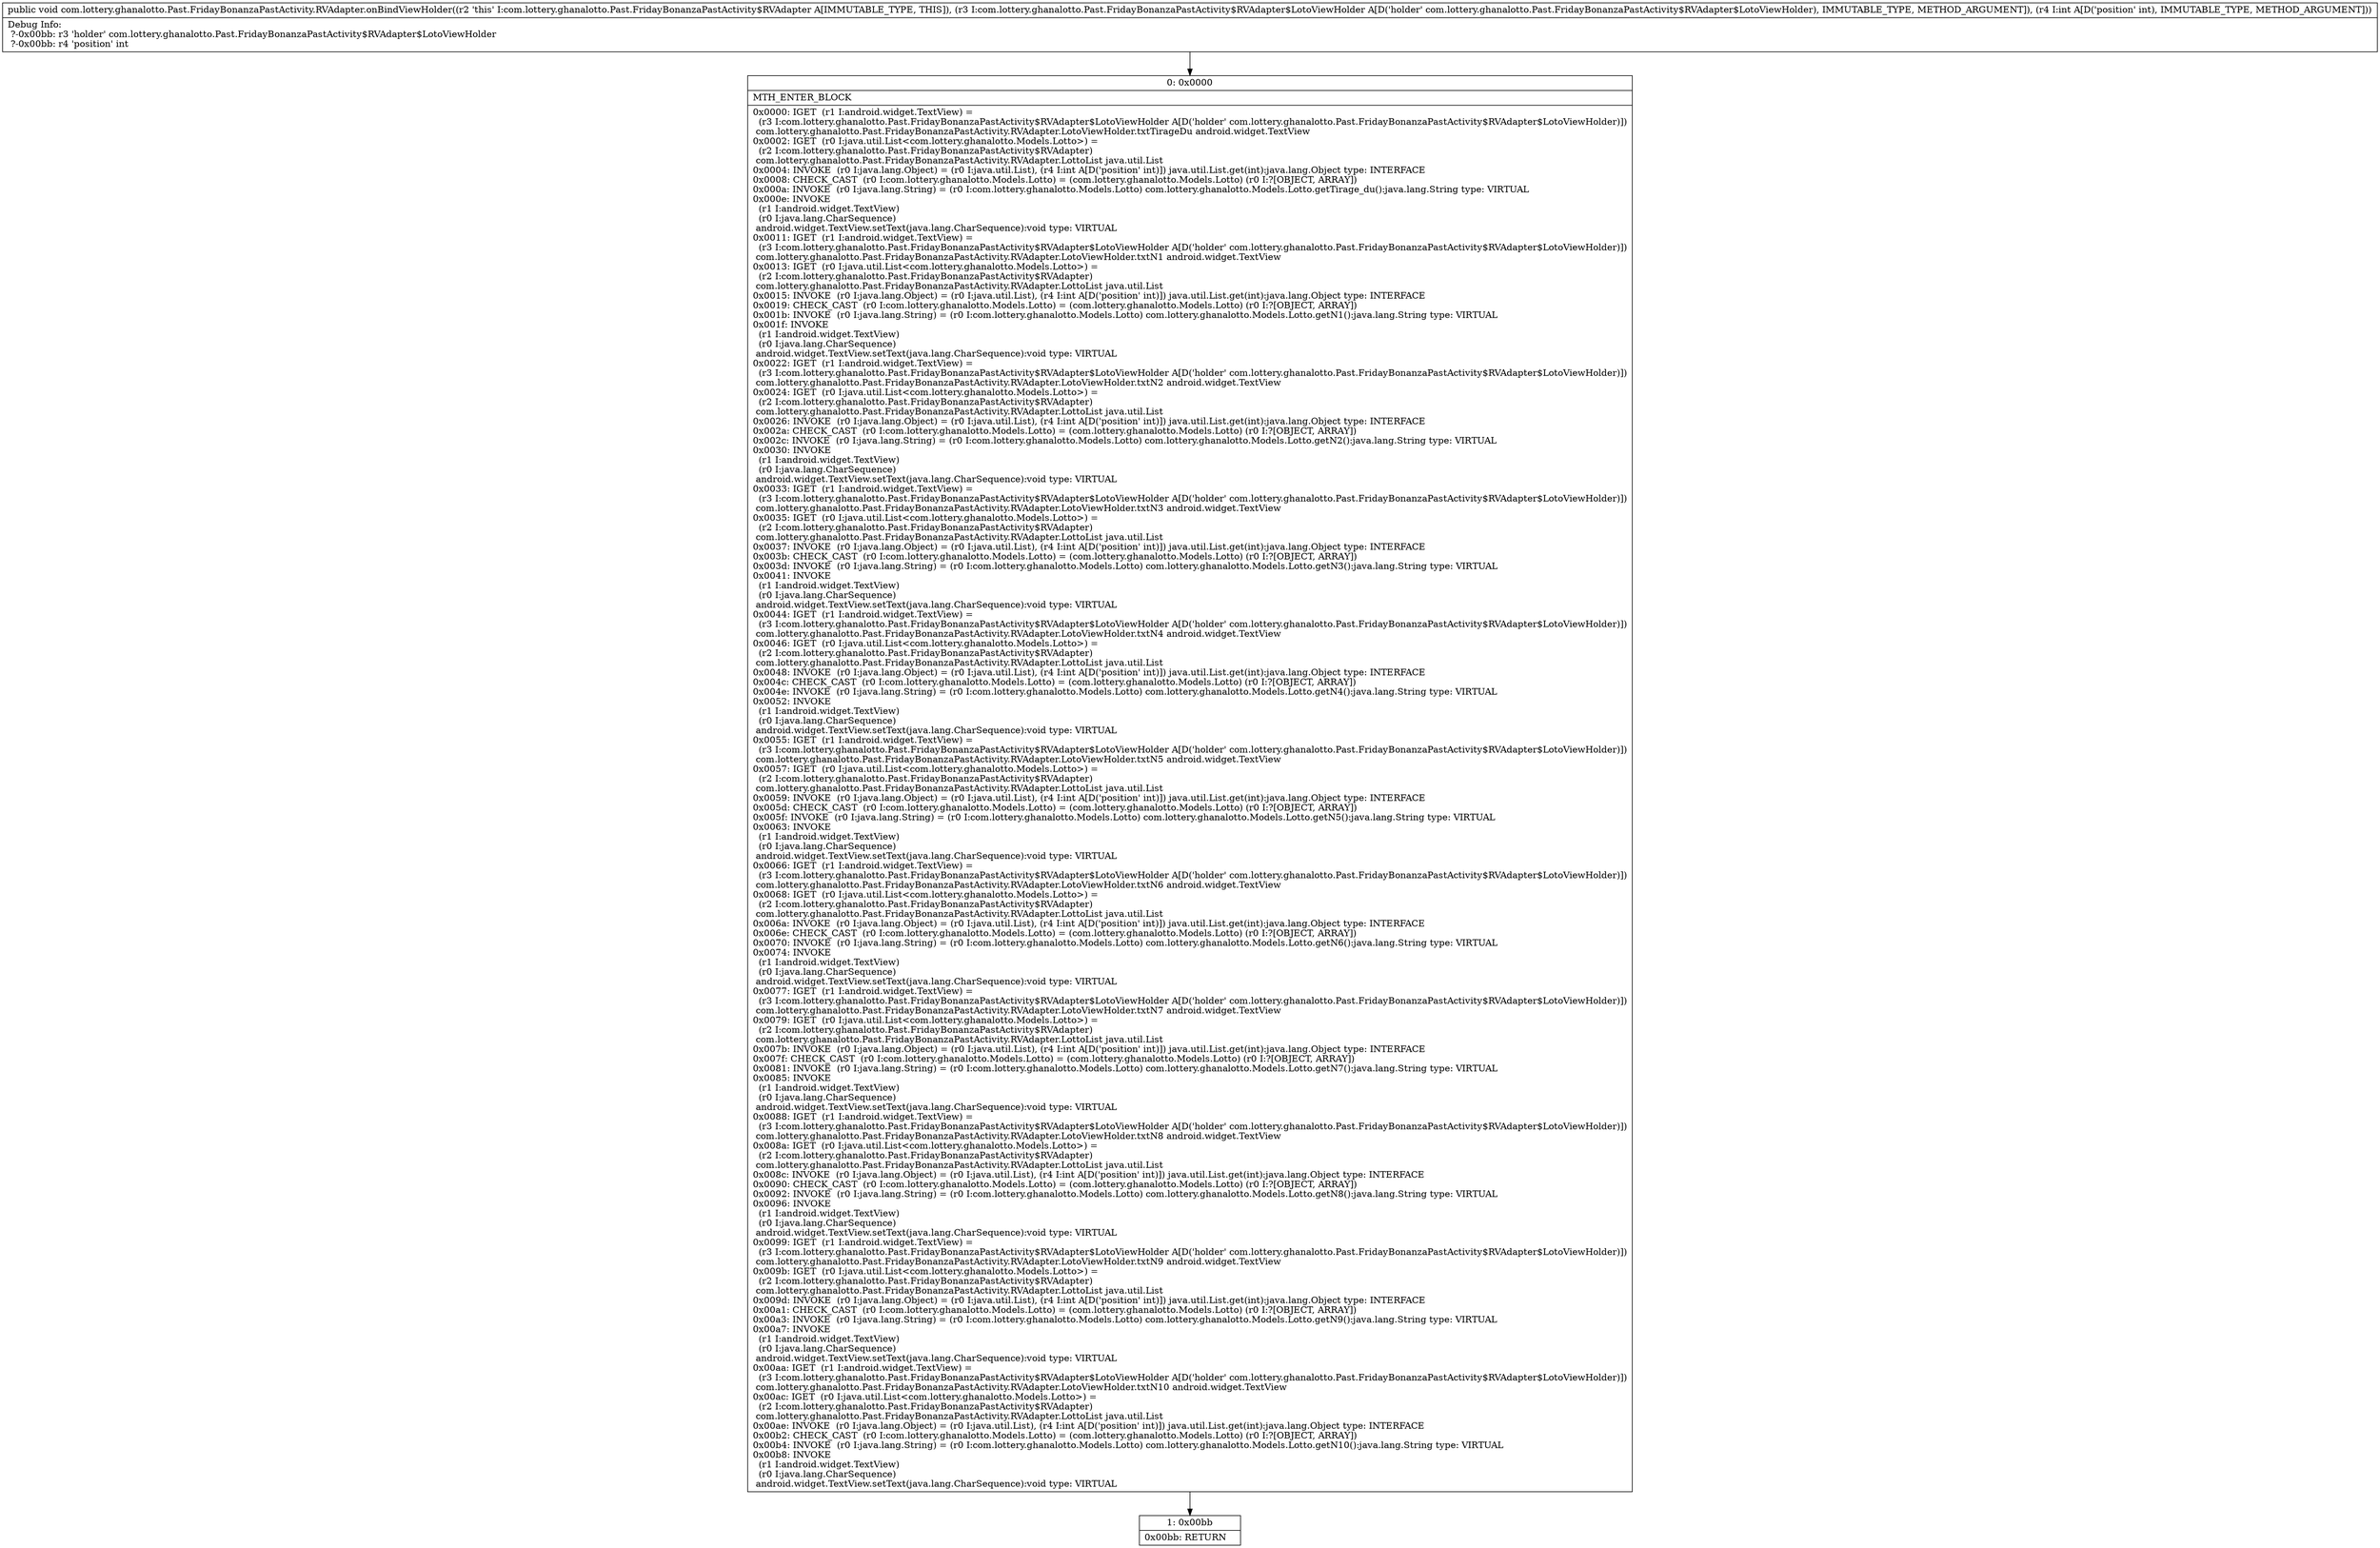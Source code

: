 digraph "CFG forcom.lottery.ghanalotto.Past.FridayBonanzaPastActivity.RVAdapter.onBindViewHolder(Lcom\/lottery\/ghanalotto\/Past\/FridayBonanzaPastActivity$RVAdapter$LotoViewHolder;I)V" {
Node_0 [shape=record,label="{0\:\ 0x0000|MTH_ENTER_BLOCK\l|0x0000: IGET  (r1 I:android.widget.TextView) = \l  (r3 I:com.lottery.ghanalotto.Past.FridayBonanzaPastActivity$RVAdapter$LotoViewHolder A[D('holder' com.lottery.ghanalotto.Past.FridayBonanzaPastActivity$RVAdapter$LotoViewHolder)])\l com.lottery.ghanalotto.Past.FridayBonanzaPastActivity.RVAdapter.LotoViewHolder.txtTirageDu android.widget.TextView \l0x0002: IGET  (r0 I:java.util.List\<com.lottery.ghanalotto.Models.Lotto\>) = \l  (r2 I:com.lottery.ghanalotto.Past.FridayBonanzaPastActivity$RVAdapter)\l com.lottery.ghanalotto.Past.FridayBonanzaPastActivity.RVAdapter.LottoList java.util.List \l0x0004: INVOKE  (r0 I:java.lang.Object) = (r0 I:java.util.List), (r4 I:int A[D('position' int)]) java.util.List.get(int):java.lang.Object type: INTERFACE \l0x0008: CHECK_CAST  (r0 I:com.lottery.ghanalotto.Models.Lotto) = (com.lottery.ghanalotto.Models.Lotto) (r0 I:?[OBJECT, ARRAY]) \l0x000a: INVOKE  (r0 I:java.lang.String) = (r0 I:com.lottery.ghanalotto.Models.Lotto) com.lottery.ghanalotto.Models.Lotto.getTirage_du():java.lang.String type: VIRTUAL \l0x000e: INVOKE  \l  (r1 I:android.widget.TextView)\l  (r0 I:java.lang.CharSequence)\l android.widget.TextView.setText(java.lang.CharSequence):void type: VIRTUAL \l0x0011: IGET  (r1 I:android.widget.TextView) = \l  (r3 I:com.lottery.ghanalotto.Past.FridayBonanzaPastActivity$RVAdapter$LotoViewHolder A[D('holder' com.lottery.ghanalotto.Past.FridayBonanzaPastActivity$RVAdapter$LotoViewHolder)])\l com.lottery.ghanalotto.Past.FridayBonanzaPastActivity.RVAdapter.LotoViewHolder.txtN1 android.widget.TextView \l0x0013: IGET  (r0 I:java.util.List\<com.lottery.ghanalotto.Models.Lotto\>) = \l  (r2 I:com.lottery.ghanalotto.Past.FridayBonanzaPastActivity$RVAdapter)\l com.lottery.ghanalotto.Past.FridayBonanzaPastActivity.RVAdapter.LottoList java.util.List \l0x0015: INVOKE  (r0 I:java.lang.Object) = (r0 I:java.util.List), (r4 I:int A[D('position' int)]) java.util.List.get(int):java.lang.Object type: INTERFACE \l0x0019: CHECK_CAST  (r0 I:com.lottery.ghanalotto.Models.Lotto) = (com.lottery.ghanalotto.Models.Lotto) (r0 I:?[OBJECT, ARRAY]) \l0x001b: INVOKE  (r0 I:java.lang.String) = (r0 I:com.lottery.ghanalotto.Models.Lotto) com.lottery.ghanalotto.Models.Lotto.getN1():java.lang.String type: VIRTUAL \l0x001f: INVOKE  \l  (r1 I:android.widget.TextView)\l  (r0 I:java.lang.CharSequence)\l android.widget.TextView.setText(java.lang.CharSequence):void type: VIRTUAL \l0x0022: IGET  (r1 I:android.widget.TextView) = \l  (r3 I:com.lottery.ghanalotto.Past.FridayBonanzaPastActivity$RVAdapter$LotoViewHolder A[D('holder' com.lottery.ghanalotto.Past.FridayBonanzaPastActivity$RVAdapter$LotoViewHolder)])\l com.lottery.ghanalotto.Past.FridayBonanzaPastActivity.RVAdapter.LotoViewHolder.txtN2 android.widget.TextView \l0x0024: IGET  (r0 I:java.util.List\<com.lottery.ghanalotto.Models.Lotto\>) = \l  (r2 I:com.lottery.ghanalotto.Past.FridayBonanzaPastActivity$RVAdapter)\l com.lottery.ghanalotto.Past.FridayBonanzaPastActivity.RVAdapter.LottoList java.util.List \l0x0026: INVOKE  (r0 I:java.lang.Object) = (r0 I:java.util.List), (r4 I:int A[D('position' int)]) java.util.List.get(int):java.lang.Object type: INTERFACE \l0x002a: CHECK_CAST  (r0 I:com.lottery.ghanalotto.Models.Lotto) = (com.lottery.ghanalotto.Models.Lotto) (r0 I:?[OBJECT, ARRAY]) \l0x002c: INVOKE  (r0 I:java.lang.String) = (r0 I:com.lottery.ghanalotto.Models.Lotto) com.lottery.ghanalotto.Models.Lotto.getN2():java.lang.String type: VIRTUAL \l0x0030: INVOKE  \l  (r1 I:android.widget.TextView)\l  (r0 I:java.lang.CharSequence)\l android.widget.TextView.setText(java.lang.CharSequence):void type: VIRTUAL \l0x0033: IGET  (r1 I:android.widget.TextView) = \l  (r3 I:com.lottery.ghanalotto.Past.FridayBonanzaPastActivity$RVAdapter$LotoViewHolder A[D('holder' com.lottery.ghanalotto.Past.FridayBonanzaPastActivity$RVAdapter$LotoViewHolder)])\l com.lottery.ghanalotto.Past.FridayBonanzaPastActivity.RVAdapter.LotoViewHolder.txtN3 android.widget.TextView \l0x0035: IGET  (r0 I:java.util.List\<com.lottery.ghanalotto.Models.Lotto\>) = \l  (r2 I:com.lottery.ghanalotto.Past.FridayBonanzaPastActivity$RVAdapter)\l com.lottery.ghanalotto.Past.FridayBonanzaPastActivity.RVAdapter.LottoList java.util.List \l0x0037: INVOKE  (r0 I:java.lang.Object) = (r0 I:java.util.List), (r4 I:int A[D('position' int)]) java.util.List.get(int):java.lang.Object type: INTERFACE \l0x003b: CHECK_CAST  (r0 I:com.lottery.ghanalotto.Models.Lotto) = (com.lottery.ghanalotto.Models.Lotto) (r0 I:?[OBJECT, ARRAY]) \l0x003d: INVOKE  (r0 I:java.lang.String) = (r0 I:com.lottery.ghanalotto.Models.Lotto) com.lottery.ghanalotto.Models.Lotto.getN3():java.lang.String type: VIRTUAL \l0x0041: INVOKE  \l  (r1 I:android.widget.TextView)\l  (r0 I:java.lang.CharSequence)\l android.widget.TextView.setText(java.lang.CharSequence):void type: VIRTUAL \l0x0044: IGET  (r1 I:android.widget.TextView) = \l  (r3 I:com.lottery.ghanalotto.Past.FridayBonanzaPastActivity$RVAdapter$LotoViewHolder A[D('holder' com.lottery.ghanalotto.Past.FridayBonanzaPastActivity$RVAdapter$LotoViewHolder)])\l com.lottery.ghanalotto.Past.FridayBonanzaPastActivity.RVAdapter.LotoViewHolder.txtN4 android.widget.TextView \l0x0046: IGET  (r0 I:java.util.List\<com.lottery.ghanalotto.Models.Lotto\>) = \l  (r2 I:com.lottery.ghanalotto.Past.FridayBonanzaPastActivity$RVAdapter)\l com.lottery.ghanalotto.Past.FridayBonanzaPastActivity.RVAdapter.LottoList java.util.List \l0x0048: INVOKE  (r0 I:java.lang.Object) = (r0 I:java.util.List), (r4 I:int A[D('position' int)]) java.util.List.get(int):java.lang.Object type: INTERFACE \l0x004c: CHECK_CAST  (r0 I:com.lottery.ghanalotto.Models.Lotto) = (com.lottery.ghanalotto.Models.Lotto) (r0 I:?[OBJECT, ARRAY]) \l0x004e: INVOKE  (r0 I:java.lang.String) = (r0 I:com.lottery.ghanalotto.Models.Lotto) com.lottery.ghanalotto.Models.Lotto.getN4():java.lang.String type: VIRTUAL \l0x0052: INVOKE  \l  (r1 I:android.widget.TextView)\l  (r0 I:java.lang.CharSequence)\l android.widget.TextView.setText(java.lang.CharSequence):void type: VIRTUAL \l0x0055: IGET  (r1 I:android.widget.TextView) = \l  (r3 I:com.lottery.ghanalotto.Past.FridayBonanzaPastActivity$RVAdapter$LotoViewHolder A[D('holder' com.lottery.ghanalotto.Past.FridayBonanzaPastActivity$RVAdapter$LotoViewHolder)])\l com.lottery.ghanalotto.Past.FridayBonanzaPastActivity.RVAdapter.LotoViewHolder.txtN5 android.widget.TextView \l0x0057: IGET  (r0 I:java.util.List\<com.lottery.ghanalotto.Models.Lotto\>) = \l  (r2 I:com.lottery.ghanalotto.Past.FridayBonanzaPastActivity$RVAdapter)\l com.lottery.ghanalotto.Past.FridayBonanzaPastActivity.RVAdapter.LottoList java.util.List \l0x0059: INVOKE  (r0 I:java.lang.Object) = (r0 I:java.util.List), (r4 I:int A[D('position' int)]) java.util.List.get(int):java.lang.Object type: INTERFACE \l0x005d: CHECK_CAST  (r0 I:com.lottery.ghanalotto.Models.Lotto) = (com.lottery.ghanalotto.Models.Lotto) (r0 I:?[OBJECT, ARRAY]) \l0x005f: INVOKE  (r0 I:java.lang.String) = (r0 I:com.lottery.ghanalotto.Models.Lotto) com.lottery.ghanalotto.Models.Lotto.getN5():java.lang.String type: VIRTUAL \l0x0063: INVOKE  \l  (r1 I:android.widget.TextView)\l  (r0 I:java.lang.CharSequence)\l android.widget.TextView.setText(java.lang.CharSequence):void type: VIRTUAL \l0x0066: IGET  (r1 I:android.widget.TextView) = \l  (r3 I:com.lottery.ghanalotto.Past.FridayBonanzaPastActivity$RVAdapter$LotoViewHolder A[D('holder' com.lottery.ghanalotto.Past.FridayBonanzaPastActivity$RVAdapter$LotoViewHolder)])\l com.lottery.ghanalotto.Past.FridayBonanzaPastActivity.RVAdapter.LotoViewHolder.txtN6 android.widget.TextView \l0x0068: IGET  (r0 I:java.util.List\<com.lottery.ghanalotto.Models.Lotto\>) = \l  (r2 I:com.lottery.ghanalotto.Past.FridayBonanzaPastActivity$RVAdapter)\l com.lottery.ghanalotto.Past.FridayBonanzaPastActivity.RVAdapter.LottoList java.util.List \l0x006a: INVOKE  (r0 I:java.lang.Object) = (r0 I:java.util.List), (r4 I:int A[D('position' int)]) java.util.List.get(int):java.lang.Object type: INTERFACE \l0x006e: CHECK_CAST  (r0 I:com.lottery.ghanalotto.Models.Lotto) = (com.lottery.ghanalotto.Models.Lotto) (r0 I:?[OBJECT, ARRAY]) \l0x0070: INVOKE  (r0 I:java.lang.String) = (r0 I:com.lottery.ghanalotto.Models.Lotto) com.lottery.ghanalotto.Models.Lotto.getN6():java.lang.String type: VIRTUAL \l0x0074: INVOKE  \l  (r1 I:android.widget.TextView)\l  (r0 I:java.lang.CharSequence)\l android.widget.TextView.setText(java.lang.CharSequence):void type: VIRTUAL \l0x0077: IGET  (r1 I:android.widget.TextView) = \l  (r3 I:com.lottery.ghanalotto.Past.FridayBonanzaPastActivity$RVAdapter$LotoViewHolder A[D('holder' com.lottery.ghanalotto.Past.FridayBonanzaPastActivity$RVAdapter$LotoViewHolder)])\l com.lottery.ghanalotto.Past.FridayBonanzaPastActivity.RVAdapter.LotoViewHolder.txtN7 android.widget.TextView \l0x0079: IGET  (r0 I:java.util.List\<com.lottery.ghanalotto.Models.Lotto\>) = \l  (r2 I:com.lottery.ghanalotto.Past.FridayBonanzaPastActivity$RVAdapter)\l com.lottery.ghanalotto.Past.FridayBonanzaPastActivity.RVAdapter.LottoList java.util.List \l0x007b: INVOKE  (r0 I:java.lang.Object) = (r0 I:java.util.List), (r4 I:int A[D('position' int)]) java.util.List.get(int):java.lang.Object type: INTERFACE \l0x007f: CHECK_CAST  (r0 I:com.lottery.ghanalotto.Models.Lotto) = (com.lottery.ghanalotto.Models.Lotto) (r0 I:?[OBJECT, ARRAY]) \l0x0081: INVOKE  (r0 I:java.lang.String) = (r0 I:com.lottery.ghanalotto.Models.Lotto) com.lottery.ghanalotto.Models.Lotto.getN7():java.lang.String type: VIRTUAL \l0x0085: INVOKE  \l  (r1 I:android.widget.TextView)\l  (r0 I:java.lang.CharSequence)\l android.widget.TextView.setText(java.lang.CharSequence):void type: VIRTUAL \l0x0088: IGET  (r1 I:android.widget.TextView) = \l  (r3 I:com.lottery.ghanalotto.Past.FridayBonanzaPastActivity$RVAdapter$LotoViewHolder A[D('holder' com.lottery.ghanalotto.Past.FridayBonanzaPastActivity$RVAdapter$LotoViewHolder)])\l com.lottery.ghanalotto.Past.FridayBonanzaPastActivity.RVAdapter.LotoViewHolder.txtN8 android.widget.TextView \l0x008a: IGET  (r0 I:java.util.List\<com.lottery.ghanalotto.Models.Lotto\>) = \l  (r2 I:com.lottery.ghanalotto.Past.FridayBonanzaPastActivity$RVAdapter)\l com.lottery.ghanalotto.Past.FridayBonanzaPastActivity.RVAdapter.LottoList java.util.List \l0x008c: INVOKE  (r0 I:java.lang.Object) = (r0 I:java.util.List), (r4 I:int A[D('position' int)]) java.util.List.get(int):java.lang.Object type: INTERFACE \l0x0090: CHECK_CAST  (r0 I:com.lottery.ghanalotto.Models.Lotto) = (com.lottery.ghanalotto.Models.Lotto) (r0 I:?[OBJECT, ARRAY]) \l0x0092: INVOKE  (r0 I:java.lang.String) = (r0 I:com.lottery.ghanalotto.Models.Lotto) com.lottery.ghanalotto.Models.Lotto.getN8():java.lang.String type: VIRTUAL \l0x0096: INVOKE  \l  (r1 I:android.widget.TextView)\l  (r0 I:java.lang.CharSequence)\l android.widget.TextView.setText(java.lang.CharSequence):void type: VIRTUAL \l0x0099: IGET  (r1 I:android.widget.TextView) = \l  (r3 I:com.lottery.ghanalotto.Past.FridayBonanzaPastActivity$RVAdapter$LotoViewHolder A[D('holder' com.lottery.ghanalotto.Past.FridayBonanzaPastActivity$RVAdapter$LotoViewHolder)])\l com.lottery.ghanalotto.Past.FridayBonanzaPastActivity.RVAdapter.LotoViewHolder.txtN9 android.widget.TextView \l0x009b: IGET  (r0 I:java.util.List\<com.lottery.ghanalotto.Models.Lotto\>) = \l  (r2 I:com.lottery.ghanalotto.Past.FridayBonanzaPastActivity$RVAdapter)\l com.lottery.ghanalotto.Past.FridayBonanzaPastActivity.RVAdapter.LottoList java.util.List \l0x009d: INVOKE  (r0 I:java.lang.Object) = (r0 I:java.util.List), (r4 I:int A[D('position' int)]) java.util.List.get(int):java.lang.Object type: INTERFACE \l0x00a1: CHECK_CAST  (r0 I:com.lottery.ghanalotto.Models.Lotto) = (com.lottery.ghanalotto.Models.Lotto) (r0 I:?[OBJECT, ARRAY]) \l0x00a3: INVOKE  (r0 I:java.lang.String) = (r0 I:com.lottery.ghanalotto.Models.Lotto) com.lottery.ghanalotto.Models.Lotto.getN9():java.lang.String type: VIRTUAL \l0x00a7: INVOKE  \l  (r1 I:android.widget.TextView)\l  (r0 I:java.lang.CharSequence)\l android.widget.TextView.setText(java.lang.CharSequence):void type: VIRTUAL \l0x00aa: IGET  (r1 I:android.widget.TextView) = \l  (r3 I:com.lottery.ghanalotto.Past.FridayBonanzaPastActivity$RVAdapter$LotoViewHolder A[D('holder' com.lottery.ghanalotto.Past.FridayBonanzaPastActivity$RVAdapter$LotoViewHolder)])\l com.lottery.ghanalotto.Past.FridayBonanzaPastActivity.RVAdapter.LotoViewHolder.txtN10 android.widget.TextView \l0x00ac: IGET  (r0 I:java.util.List\<com.lottery.ghanalotto.Models.Lotto\>) = \l  (r2 I:com.lottery.ghanalotto.Past.FridayBonanzaPastActivity$RVAdapter)\l com.lottery.ghanalotto.Past.FridayBonanzaPastActivity.RVAdapter.LottoList java.util.List \l0x00ae: INVOKE  (r0 I:java.lang.Object) = (r0 I:java.util.List), (r4 I:int A[D('position' int)]) java.util.List.get(int):java.lang.Object type: INTERFACE \l0x00b2: CHECK_CAST  (r0 I:com.lottery.ghanalotto.Models.Lotto) = (com.lottery.ghanalotto.Models.Lotto) (r0 I:?[OBJECT, ARRAY]) \l0x00b4: INVOKE  (r0 I:java.lang.String) = (r0 I:com.lottery.ghanalotto.Models.Lotto) com.lottery.ghanalotto.Models.Lotto.getN10():java.lang.String type: VIRTUAL \l0x00b8: INVOKE  \l  (r1 I:android.widget.TextView)\l  (r0 I:java.lang.CharSequence)\l android.widget.TextView.setText(java.lang.CharSequence):void type: VIRTUAL \l}"];
Node_1 [shape=record,label="{1\:\ 0x00bb|0x00bb: RETURN   \l}"];
MethodNode[shape=record,label="{public void com.lottery.ghanalotto.Past.FridayBonanzaPastActivity.RVAdapter.onBindViewHolder((r2 'this' I:com.lottery.ghanalotto.Past.FridayBonanzaPastActivity$RVAdapter A[IMMUTABLE_TYPE, THIS]), (r3 I:com.lottery.ghanalotto.Past.FridayBonanzaPastActivity$RVAdapter$LotoViewHolder A[D('holder' com.lottery.ghanalotto.Past.FridayBonanzaPastActivity$RVAdapter$LotoViewHolder), IMMUTABLE_TYPE, METHOD_ARGUMENT]), (r4 I:int A[D('position' int), IMMUTABLE_TYPE, METHOD_ARGUMENT]))  | Debug Info:\l  ?\-0x00bb: r3 'holder' com.lottery.ghanalotto.Past.FridayBonanzaPastActivity$RVAdapter$LotoViewHolder\l  ?\-0x00bb: r4 'position' int\l}"];
MethodNode -> Node_0;
Node_0 -> Node_1;
}

